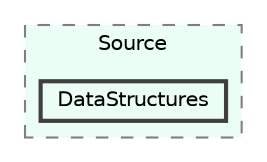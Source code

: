digraph "C:/GEU/GEUCore/Source/DataStructures"
{
 // LATEX_PDF_SIZE
  bgcolor="transparent";
  edge [fontname=Helvetica,fontsize=10,labelfontname=Helvetica,labelfontsize=10];
  node [fontname=Helvetica,fontsize=10,shape=box,height=0.2,width=0.4];
  compound=true
  subgraph clusterdir_d4107ff65a26812a8e80cf49f43b787d {
    graph [ bgcolor="#ebfef5", pencolor="grey50", label="Source", fontname=Helvetica,fontsize=10 style="filled,dashed", URL="dir_d4107ff65a26812a8e80cf49f43b787d.html",tooltip=""]
  dir_0580fd544d071c9fc3cd7f618d777a14 [label="DataStructures", fillcolor="#ebfef5", color="grey25", style="filled,bold", URL="dir_0580fd544d071c9fc3cd7f618d777a14.html",tooltip=""];
  }
}
